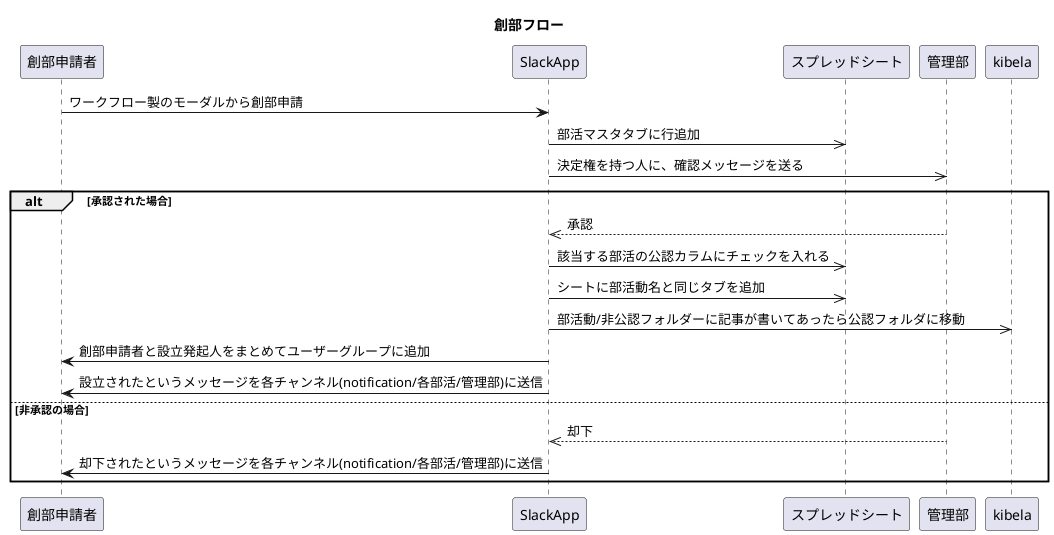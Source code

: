 @startuml
title 創部フロー
創部申請者 -> SlackApp: ワークフロー製のモーダルから創部申請
SlackApp ->> スプレッドシート: 部活マスタタブに行追加
SlackApp ->> 管理部: 決定権を持つ人に、確認メッセージを送る

alt 承認された場合
    管理部 -->> SlackApp: 承認
    SlackApp ->> スプレッドシート: 該当する部活の公認カラムにチェックを入れる
    SlackApp ->> スプレッドシート: シートに部活動名と同じタブを追加
    SlackApp ->> kibela: 部活動/非公認フォルダーに記事が書いてあったら公認フォルダに移動
    SlackApp -> 創部申請者: 創部申請者と設立発起人をまとめてユーザーグループに追加
    SlackApp -> 創部申請者: 設立されたというメッセージを各チャンネル(notification/各部活/管理部)に送信
else 非承認の場合
    管理部 -->> SlackApp: 却下
    SlackApp -> 創部申請者: 却下されたというメッセージを各チャンネル(notification/各部活/管理部)に送信
end

@enduml